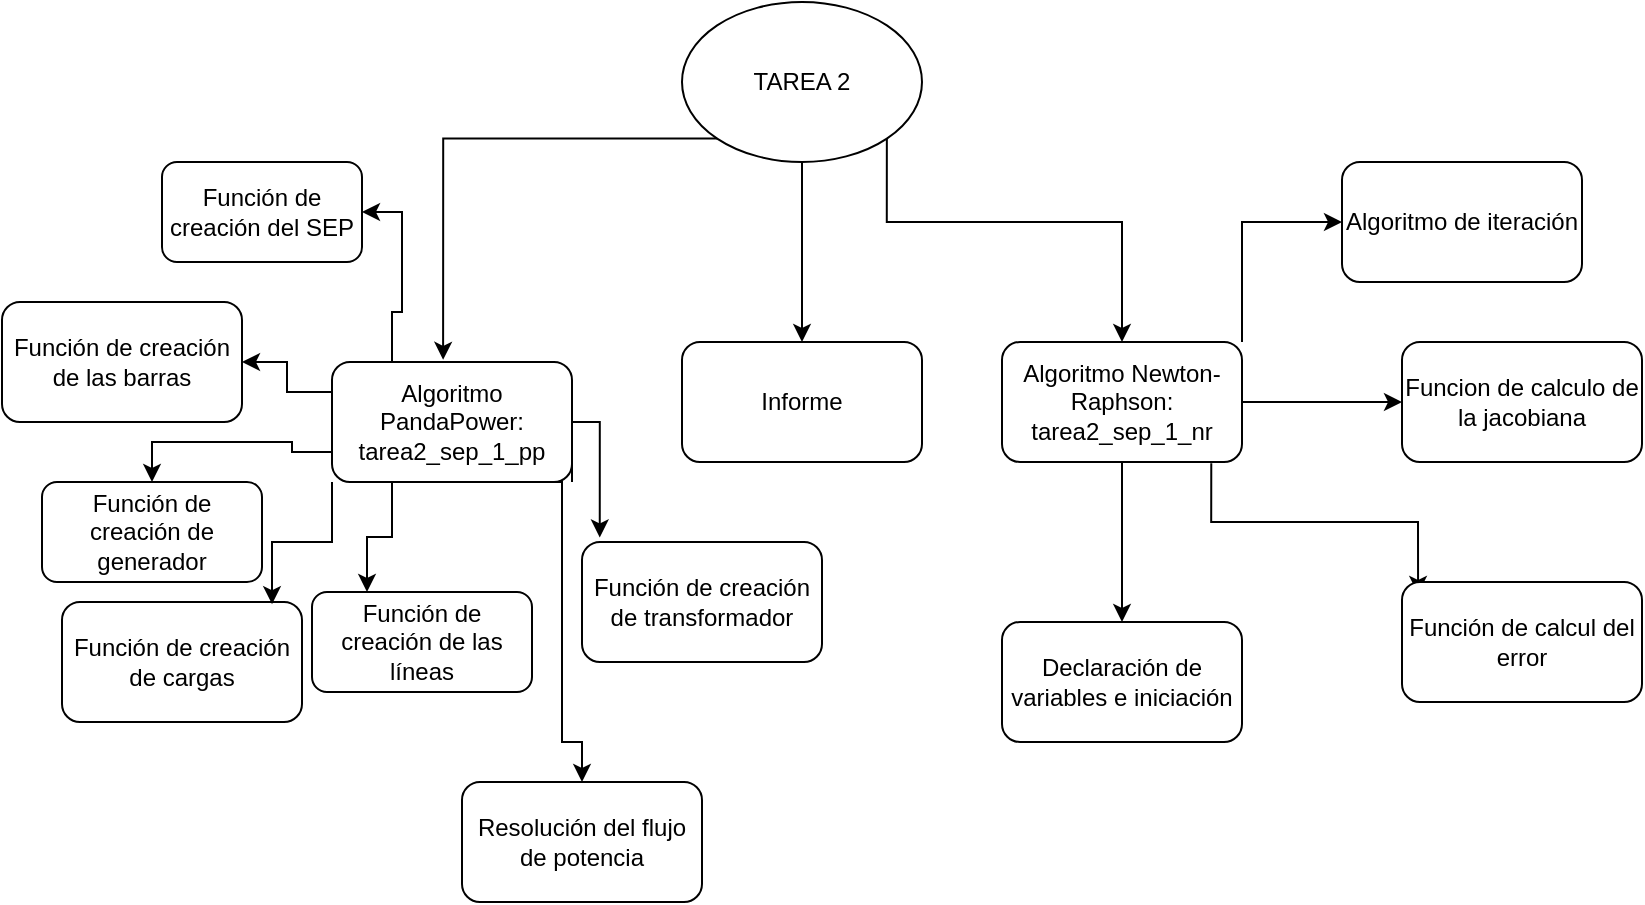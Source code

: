 <mxfile version="24.6.4" type="device">
  <diagram name="Page-1" id="iUaqtdcvTYfYtxXok8Oz">
    <mxGraphModel dx="1418" dy="2158" grid="1" gridSize="10" guides="1" tooltips="1" connect="1" arrows="1" fold="1" page="1" pageScale="1" pageWidth="827" pageHeight="1169" math="0" shadow="0">
      <root>
        <mxCell id="0" />
        <mxCell id="1" parent="0" />
        <mxCell id="AuKwEum3UO_SJgh7rKBG-24" style="edgeStyle=orthogonalEdgeStyle;rounded=0;orthogonalLoop=1;jettySize=auto;html=1;exitX=0.25;exitY=0;exitDx=0;exitDy=0;entryX=1;entryY=0.5;entryDx=0;entryDy=0;" edge="1" parent="1" source="AuKwEum3UO_SJgh7rKBG-1" target="AuKwEum3UO_SJgh7rKBG-16">
          <mxGeometry relative="1" as="geometry" />
        </mxCell>
        <mxCell id="AuKwEum3UO_SJgh7rKBG-25" style="edgeStyle=orthogonalEdgeStyle;rounded=0;orthogonalLoop=1;jettySize=auto;html=1;exitX=0;exitY=0.25;exitDx=0;exitDy=0;entryX=1;entryY=0.5;entryDx=0;entryDy=0;" edge="1" parent="1" source="AuKwEum3UO_SJgh7rKBG-1" target="AuKwEum3UO_SJgh7rKBG-17">
          <mxGeometry relative="1" as="geometry" />
        </mxCell>
        <mxCell id="AuKwEum3UO_SJgh7rKBG-26" style="edgeStyle=orthogonalEdgeStyle;rounded=0;orthogonalLoop=1;jettySize=auto;html=1;exitX=0;exitY=0.75;exitDx=0;exitDy=0;entryX=0.5;entryY=0;entryDx=0;entryDy=0;" edge="1" parent="1" source="AuKwEum3UO_SJgh7rKBG-1" target="AuKwEum3UO_SJgh7rKBG-21">
          <mxGeometry relative="1" as="geometry" />
        </mxCell>
        <mxCell id="AuKwEum3UO_SJgh7rKBG-28" style="edgeStyle=orthogonalEdgeStyle;rounded=0;orthogonalLoop=1;jettySize=auto;html=1;exitX=0.25;exitY=1;exitDx=0;exitDy=0;entryX=0.25;entryY=0;entryDx=0;entryDy=0;" edge="1" parent="1" source="AuKwEum3UO_SJgh7rKBG-1" target="AuKwEum3UO_SJgh7rKBG-18">
          <mxGeometry relative="1" as="geometry" />
        </mxCell>
        <mxCell id="AuKwEum3UO_SJgh7rKBG-30" style="edgeStyle=orthogonalEdgeStyle;rounded=0;orthogonalLoop=1;jettySize=auto;html=1;exitX=0.75;exitY=1;exitDx=0;exitDy=0;entryX=0.5;entryY=0;entryDx=0;entryDy=0;" edge="1" parent="1" source="AuKwEum3UO_SJgh7rKBG-1" target="AuKwEum3UO_SJgh7rKBG-22">
          <mxGeometry relative="1" as="geometry">
            <Array as="points">
              <mxPoint x="280" y="190" />
              <mxPoint x="280" y="320" />
              <mxPoint x="290" y="320" />
            </Array>
          </mxGeometry>
        </mxCell>
        <mxCell id="AuKwEum3UO_SJgh7rKBG-1" value="Algoritmo PandaPower:&lt;br&gt;tarea2_sep_1_pp" style="rounded=1;whiteSpace=wrap;html=1;" vertex="1" parent="1">
          <mxGeometry x="165" y="130" width="120" height="60" as="geometry" />
        </mxCell>
        <mxCell id="AuKwEum3UO_SJgh7rKBG-9" value="" style="edgeStyle=orthogonalEdgeStyle;rounded=0;orthogonalLoop=1;jettySize=auto;html=1;" edge="1" parent="1" source="AuKwEum3UO_SJgh7rKBG-2" target="AuKwEum3UO_SJgh7rKBG-8">
          <mxGeometry relative="1" as="geometry" />
        </mxCell>
        <mxCell id="AuKwEum3UO_SJgh7rKBG-11" value="" style="edgeStyle=orthogonalEdgeStyle;rounded=0;orthogonalLoop=1;jettySize=auto;html=1;" edge="1" parent="1" source="AuKwEum3UO_SJgh7rKBG-2" target="AuKwEum3UO_SJgh7rKBG-10">
          <mxGeometry relative="1" as="geometry" />
        </mxCell>
        <mxCell id="AuKwEum3UO_SJgh7rKBG-12" style="edgeStyle=orthogonalEdgeStyle;rounded=0;orthogonalLoop=1;jettySize=auto;html=1;exitX=0.872;exitY=1.011;exitDx=0;exitDy=0;exitPerimeter=0;entryX=0.067;entryY=0.1;entryDx=0;entryDy=0;entryPerimeter=0;" edge="1" parent="1" source="AuKwEum3UO_SJgh7rKBG-2" target="AuKwEum3UO_SJgh7rKBG-13">
          <mxGeometry relative="1" as="geometry">
            <mxPoint x="680" y="250" as="targetPoint" />
          </mxGeometry>
        </mxCell>
        <mxCell id="AuKwEum3UO_SJgh7rKBG-15" style="edgeStyle=orthogonalEdgeStyle;rounded=0;orthogonalLoop=1;jettySize=auto;html=1;exitX=1;exitY=0;exitDx=0;exitDy=0;entryX=0;entryY=0.5;entryDx=0;entryDy=0;" edge="1" parent="1" source="AuKwEum3UO_SJgh7rKBG-2" target="AuKwEum3UO_SJgh7rKBG-14">
          <mxGeometry relative="1" as="geometry" />
        </mxCell>
        <mxCell id="AuKwEum3UO_SJgh7rKBG-2" value="&lt;div&gt;Algoritmo Newton-Raphson:&lt;/div&gt;tarea2_sep_1_nr" style="rounded=1;whiteSpace=wrap;html=1;" vertex="1" parent="1">
          <mxGeometry x="500" y="120" width="120" height="60" as="geometry" />
        </mxCell>
        <mxCell id="AuKwEum3UO_SJgh7rKBG-5" style="edgeStyle=orthogonalEdgeStyle;rounded=0;orthogonalLoop=1;jettySize=auto;html=1;exitX=1;exitY=1;exitDx=0;exitDy=0;entryX=0.5;entryY=0;entryDx=0;entryDy=0;" edge="1" parent="1" source="AuKwEum3UO_SJgh7rKBG-3" target="AuKwEum3UO_SJgh7rKBG-2">
          <mxGeometry relative="1" as="geometry">
            <Array as="points">
              <mxPoint x="442" y="60" />
              <mxPoint x="560" y="60" />
            </Array>
          </mxGeometry>
        </mxCell>
        <mxCell id="AuKwEum3UO_SJgh7rKBG-7" style="edgeStyle=orthogonalEdgeStyle;rounded=0;orthogonalLoop=1;jettySize=auto;html=1;entryX=0.5;entryY=0;entryDx=0;entryDy=0;" edge="1" parent="1" source="AuKwEum3UO_SJgh7rKBG-3" target="AuKwEum3UO_SJgh7rKBG-6">
          <mxGeometry relative="1" as="geometry" />
        </mxCell>
        <mxCell id="AuKwEum3UO_SJgh7rKBG-3" value="TAREA 2" style="ellipse;whiteSpace=wrap;html=1;" vertex="1" parent="1">
          <mxGeometry x="340" y="-50" width="120" height="80" as="geometry" />
        </mxCell>
        <mxCell id="AuKwEum3UO_SJgh7rKBG-6" value="Informe" style="rounded=1;whiteSpace=wrap;html=1;" vertex="1" parent="1">
          <mxGeometry x="340" y="120" width="120" height="60" as="geometry" />
        </mxCell>
        <mxCell id="AuKwEum3UO_SJgh7rKBG-8" value="Declaración de variables e iniciación" style="rounded=1;whiteSpace=wrap;html=1;" vertex="1" parent="1">
          <mxGeometry x="500" y="260" width="120" height="60" as="geometry" />
        </mxCell>
        <mxCell id="AuKwEum3UO_SJgh7rKBG-10" value="Funcion de calculo de la jacobiana" style="rounded=1;whiteSpace=wrap;html=1;" vertex="1" parent="1">
          <mxGeometry x="700" y="120" width="120" height="60" as="geometry" />
        </mxCell>
        <mxCell id="AuKwEum3UO_SJgh7rKBG-13" value="Función de calcul del error" style="rounded=1;whiteSpace=wrap;html=1;" vertex="1" parent="1">
          <mxGeometry x="700" y="240" width="120" height="60" as="geometry" />
        </mxCell>
        <mxCell id="AuKwEum3UO_SJgh7rKBG-14" value="Algoritmo de iteración" style="rounded=1;whiteSpace=wrap;html=1;" vertex="1" parent="1">
          <mxGeometry x="670" y="30" width="120" height="60" as="geometry" />
        </mxCell>
        <mxCell id="AuKwEum3UO_SJgh7rKBG-16" value="Función de creación del SEP" style="rounded=1;whiteSpace=wrap;html=1;" vertex="1" parent="1">
          <mxGeometry x="80" y="30" width="100" height="50" as="geometry" />
        </mxCell>
        <mxCell id="AuKwEum3UO_SJgh7rKBG-17" value="Función de creación de las barras" style="rounded=1;whiteSpace=wrap;html=1;" vertex="1" parent="1">
          <mxGeometry y="100" width="120" height="60" as="geometry" />
        </mxCell>
        <mxCell id="AuKwEum3UO_SJgh7rKBG-18" value="Función de creación de las líneas" style="rounded=1;whiteSpace=wrap;html=1;" vertex="1" parent="1">
          <mxGeometry x="155" y="245" width="110" height="50" as="geometry" />
        </mxCell>
        <mxCell id="AuKwEum3UO_SJgh7rKBG-19" value="Función de creación de transformador" style="rounded=1;whiteSpace=wrap;html=1;" vertex="1" parent="1">
          <mxGeometry x="290" y="220" width="120" height="60" as="geometry" />
        </mxCell>
        <mxCell id="AuKwEum3UO_SJgh7rKBG-20" value="Función de creación de cargas" style="rounded=1;whiteSpace=wrap;html=1;" vertex="1" parent="1">
          <mxGeometry x="30" y="250" width="120" height="60" as="geometry" />
        </mxCell>
        <mxCell id="AuKwEum3UO_SJgh7rKBG-21" value="Función de creación de generador" style="rounded=1;whiteSpace=wrap;html=1;" vertex="1" parent="1">
          <mxGeometry x="20" y="190" width="110" height="50" as="geometry" />
        </mxCell>
        <mxCell id="AuKwEum3UO_SJgh7rKBG-22" value="Resolución del flujo de potencia" style="rounded=1;whiteSpace=wrap;html=1;" vertex="1" parent="1">
          <mxGeometry x="230" y="340" width="120" height="60" as="geometry" />
        </mxCell>
        <mxCell id="AuKwEum3UO_SJgh7rKBG-23" style="edgeStyle=orthogonalEdgeStyle;rounded=0;orthogonalLoop=1;jettySize=auto;html=1;exitX=0;exitY=1;exitDx=0;exitDy=0;entryX=0.463;entryY=-0.018;entryDx=0;entryDy=0;entryPerimeter=0;" edge="1" parent="1" source="AuKwEum3UO_SJgh7rKBG-3" target="AuKwEum3UO_SJgh7rKBG-1">
          <mxGeometry relative="1" as="geometry" />
        </mxCell>
        <mxCell id="AuKwEum3UO_SJgh7rKBG-27" style="edgeStyle=orthogonalEdgeStyle;rounded=0;orthogonalLoop=1;jettySize=auto;html=1;exitX=0;exitY=1;exitDx=0;exitDy=0;entryX=0.875;entryY=0.018;entryDx=0;entryDy=0;entryPerimeter=0;" edge="1" parent="1" source="AuKwEum3UO_SJgh7rKBG-1" target="AuKwEum3UO_SJgh7rKBG-20">
          <mxGeometry relative="1" as="geometry" />
        </mxCell>
        <mxCell id="AuKwEum3UO_SJgh7rKBG-29" style="edgeStyle=orthogonalEdgeStyle;rounded=0;orthogonalLoop=1;jettySize=auto;html=1;exitX=1;exitY=1;exitDx=0;exitDy=0;entryX=0.074;entryY=-0.038;entryDx=0;entryDy=0;entryPerimeter=0;" edge="1" parent="1" source="AuKwEum3UO_SJgh7rKBG-1" target="AuKwEum3UO_SJgh7rKBG-19">
          <mxGeometry relative="1" as="geometry">
            <Array as="points">
              <mxPoint x="285" y="160" />
              <mxPoint x="299" y="160" />
            </Array>
          </mxGeometry>
        </mxCell>
      </root>
    </mxGraphModel>
  </diagram>
</mxfile>
